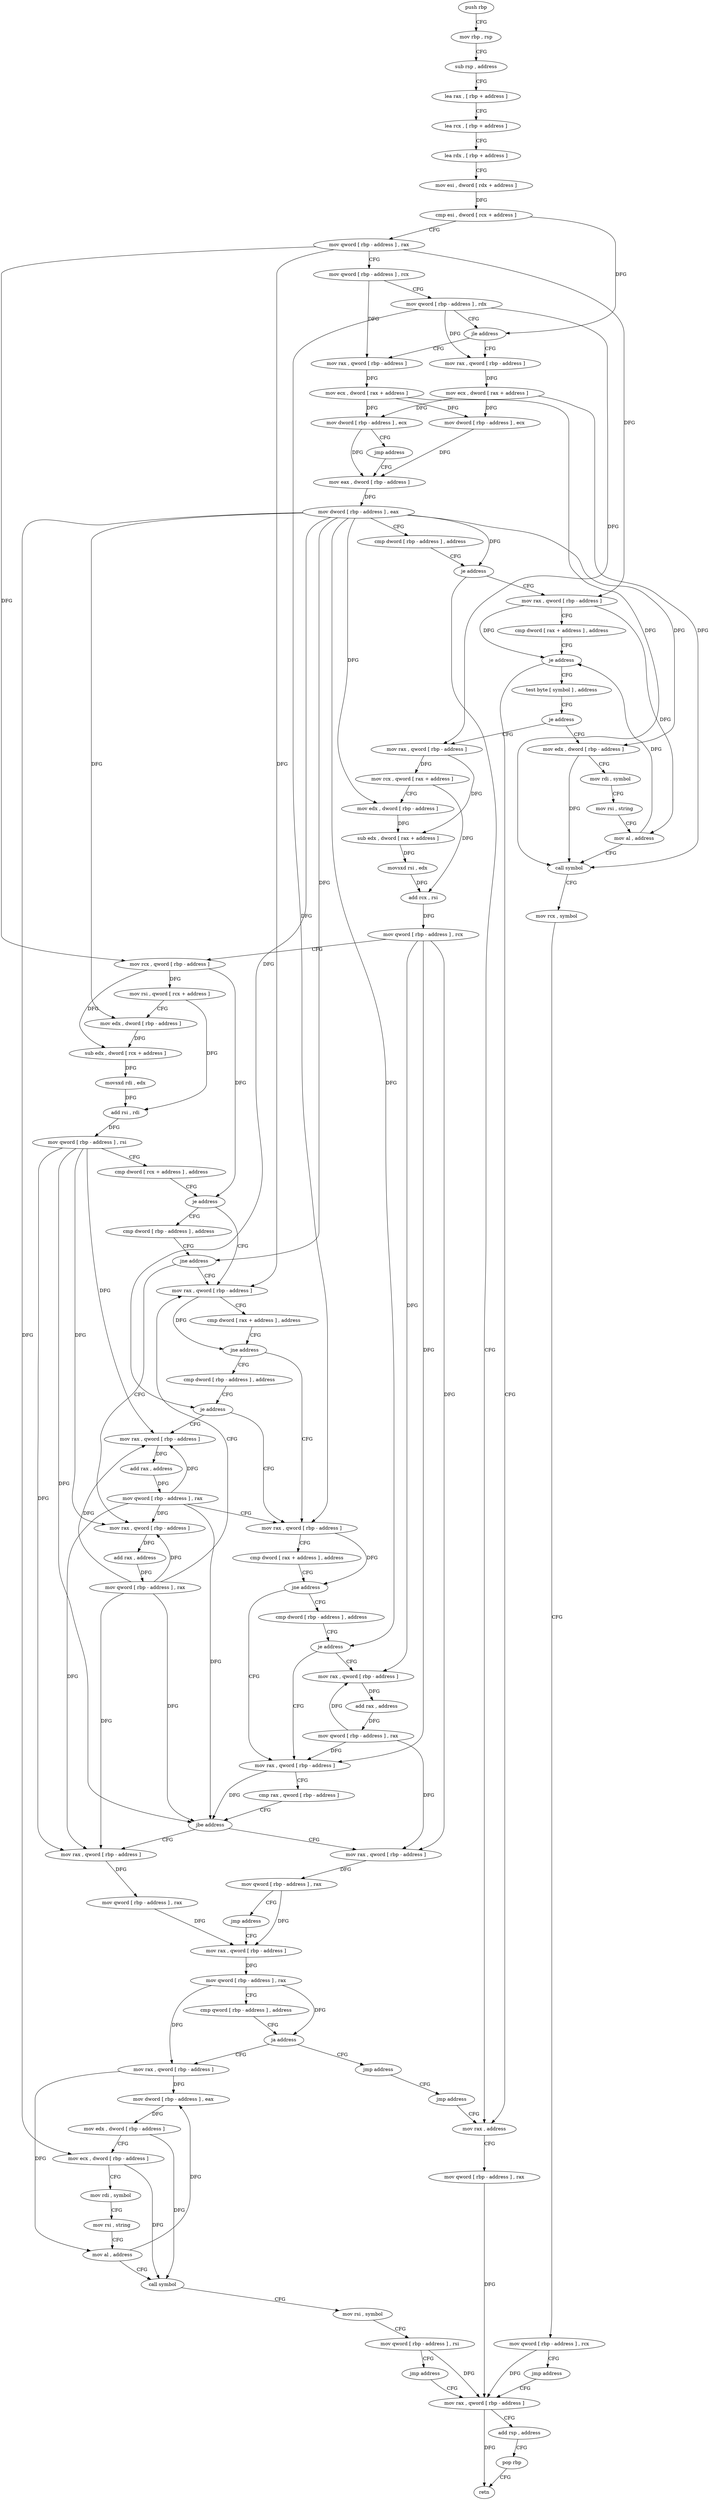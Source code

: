 digraph "func" {
"4207760" [label = "push rbp" ]
"4207761" [label = "mov rbp , rsp" ]
"4207764" [label = "sub rsp , address" ]
"4207768" [label = "lea rax , [ rbp + address ]" ]
"4207772" [label = "lea rcx , [ rbp + address ]" ]
"4207776" [label = "lea rdx , [ rbp + address ]" ]
"4207780" [label = "mov esi , dword [ rdx + address ]" ]
"4207783" [label = "cmp esi , dword [ rcx + address ]" ]
"4207786" [label = "mov qword [ rbp - address ] , rax" ]
"4207790" [label = "mov qword [ rbp - address ] , rcx" ]
"4207794" [label = "mov qword [ rbp - address ] , rdx" ]
"4207798" [label = "jle address" ]
"4207819" [label = "mov rax , qword [ rbp - address ]" ]
"4207804" [label = "mov rax , qword [ rbp - address ]" ]
"4207823" [label = "mov ecx , dword [ rax + address ]" ]
"4207826" [label = "mov dword [ rbp - address ] , ecx" ]
"4207829" [label = "mov eax , dword [ rbp - address ]" ]
"4207808" [label = "mov ecx , dword [ rax + address ]" ]
"4207811" [label = "mov dword [ rbp - address ] , ecx" ]
"4207814" [label = "jmp address" ]
"4208212" [label = "mov rax , address" ]
"4208222" [label = "mov qword [ rbp - address ] , rax" ]
"4208226" [label = "mov rax , qword [ rbp - address ]" ]
"4207848" [label = "mov rax , qword [ rbp - address ]" ]
"4207852" [label = "cmp dword [ rax + address ] , address" ]
"4207859" [label = "je address" ]
"4207865" [label = "test byte [ symbol ] , address" ]
"4207832" [label = "mov dword [ rbp - address ] , eax" ]
"4207835" [label = "cmp dword [ rbp - address ] , address" ]
"4207842" [label = "je address" ]
"4207873" [label = "je address" ]
"4208158" [label = "mov edx , dword [ rbp - address ]" ]
"4207879" [label = "mov rax , qword [ rbp - address ]" ]
"4208161" [label = "mov rdi , symbol" ]
"4208171" [label = "mov rsi , string" ]
"4208181" [label = "mov al , address" ]
"4208183" [label = "call symbol" ]
"4208188" [label = "mov rcx , symbol" ]
"4208198" [label = "mov qword [ rbp - address ] , rcx" ]
"4208202" [label = "jmp address" ]
"4207883" [label = "mov rcx , qword [ rax + address ]" ]
"4207887" [label = "mov edx , dword [ rbp - address ]" ]
"4207890" [label = "sub edx , dword [ rax + address ]" ]
"4207893" [label = "movsxd rsi , edx" ]
"4207896" [label = "add rcx , rsi" ]
"4207899" [label = "mov qword [ rbp - address ] , rcx" ]
"4207903" [label = "mov rcx , qword [ rbp - address ]" ]
"4207907" [label = "mov rsi , qword [ rcx + address ]" ]
"4207911" [label = "mov edx , dword [ rbp - address ]" ]
"4207914" [label = "sub edx , dword [ rcx + address ]" ]
"4207917" [label = "movsxd rdi , edx" ]
"4207920" [label = "add rsi , rdi" ]
"4207923" [label = "mov qword [ rbp - address ] , rsi" ]
"4207927" [label = "cmp dword [ rcx + address ] , address" ]
"4207931" [label = "je address" ]
"4207961" [label = "mov rax , qword [ rbp - address ]" ]
"4207937" [label = "cmp dword [ rbp - address ] , address" ]
"4208230" [label = "add rsp , address" ]
"4208234" [label = "pop rbp" ]
"4208235" [label = "retn" ]
"4207965" [label = "cmp dword [ rax + address ] , address" ]
"4207969" [label = "jne address" ]
"4207999" [label = "mov rax , qword [ rbp - address ]" ]
"4207975" [label = "cmp dword [ rbp - address ] , address" ]
"4207941" [label = "jne address" ]
"4207947" [label = "mov rax , qword [ rbp - address ]" ]
"4208003" [label = "cmp dword [ rax + address ] , address" ]
"4208007" [label = "jne address" ]
"4208037" [label = "mov rax , qword [ rbp - address ]" ]
"4208013" [label = "cmp dword [ rbp - address ] , address" ]
"4207979" [label = "je address" ]
"4207985" [label = "mov rax , qword [ rbp - address ]" ]
"4207951" [label = "add rax , address" ]
"4207957" [label = "mov qword [ rbp - address ] , rax" ]
"4208041" [label = "cmp rax , qword [ rbp - address ]" ]
"4208045" [label = "jbe address" ]
"4208064" [label = "mov rax , qword [ rbp - address ]" ]
"4208051" [label = "mov rax , qword [ rbp - address ]" ]
"4208017" [label = "je address" ]
"4208023" [label = "mov rax , qword [ rbp - address ]" ]
"4207989" [label = "add rax , address" ]
"4207995" [label = "mov qword [ rbp - address ] , rax" ]
"4208068" [label = "mov qword [ rbp - address ] , rax" ]
"4208072" [label = "mov rax , qword [ rbp - address ]" ]
"4208055" [label = "mov qword [ rbp - address ] , rax" ]
"4208059" [label = "jmp address" ]
"4208027" [label = "add rax , address" ]
"4208033" [label = "mov qword [ rbp - address ] , rax" ]
"4208153" [label = "jmp address" ]
"4208207" [label = "jmp address" ]
"4208094" [label = "mov rax , qword [ rbp - address ]" ]
"4208098" [label = "mov dword [ rbp - address ] , eax" ]
"4208101" [label = "mov edx , dword [ rbp - address ]" ]
"4208104" [label = "mov ecx , dword [ rbp - address ]" ]
"4208107" [label = "mov rdi , symbol" ]
"4208117" [label = "mov rsi , string" ]
"4208127" [label = "mov al , address" ]
"4208129" [label = "call symbol" ]
"4208134" [label = "mov rsi , symbol" ]
"4208144" [label = "mov qword [ rbp - address ] , rsi" ]
"4208148" [label = "jmp address" ]
"4208076" [label = "mov qword [ rbp - address ] , rax" ]
"4208080" [label = "cmp qword [ rbp - address ] , address" ]
"4208088" [label = "ja address" ]
"4207760" -> "4207761" [ label = "CFG" ]
"4207761" -> "4207764" [ label = "CFG" ]
"4207764" -> "4207768" [ label = "CFG" ]
"4207768" -> "4207772" [ label = "CFG" ]
"4207772" -> "4207776" [ label = "CFG" ]
"4207776" -> "4207780" [ label = "CFG" ]
"4207780" -> "4207783" [ label = "DFG" ]
"4207783" -> "4207786" [ label = "CFG" ]
"4207783" -> "4207798" [ label = "DFG" ]
"4207786" -> "4207790" [ label = "CFG" ]
"4207786" -> "4207848" [ label = "DFG" ]
"4207786" -> "4207903" [ label = "DFG" ]
"4207786" -> "4207961" [ label = "DFG" ]
"4207790" -> "4207794" [ label = "CFG" ]
"4207790" -> "4207819" [ label = "DFG" ]
"4207794" -> "4207798" [ label = "CFG" ]
"4207794" -> "4207804" [ label = "DFG" ]
"4207794" -> "4207879" [ label = "DFG" ]
"4207794" -> "4207999" [ label = "DFG" ]
"4207798" -> "4207819" [ label = "CFG" ]
"4207798" -> "4207804" [ label = "CFG" ]
"4207819" -> "4207823" [ label = "DFG" ]
"4207804" -> "4207808" [ label = "DFG" ]
"4207823" -> "4207826" [ label = "DFG" ]
"4207823" -> "4207811" [ label = "DFG" ]
"4207823" -> "4208183" [ label = "DFG" ]
"4207826" -> "4207829" [ label = "DFG" ]
"4207829" -> "4207832" [ label = "DFG" ]
"4207808" -> "4207811" [ label = "DFG" ]
"4207808" -> "4207826" [ label = "DFG" ]
"4207808" -> "4208183" [ label = "DFG" ]
"4207811" -> "4207814" [ label = "CFG" ]
"4207811" -> "4207829" [ label = "DFG" ]
"4207814" -> "4207829" [ label = "CFG" ]
"4208212" -> "4208222" [ label = "CFG" ]
"4208222" -> "4208226" [ label = "DFG" ]
"4208226" -> "4208230" [ label = "CFG" ]
"4208226" -> "4208235" [ label = "DFG" ]
"4207848" -> "4207852" [ label = "CFG" ]
"4207848" -> "4207859" [ label = "DFG" ]
"4207848" -> "4208181" [ label = "DFG" ]
"4207852" -> "4207859" [ label = "CFG" ]
"4207859" -> "4208212" [ label = "CFG" ]
"4207859" -> "4207865" [ label = "CFG" ]
"4207865" -> "4207873" [ label = "CFG" ]
"4207832" -> "4207835" [ label = "CFG" ]
"4207832" -> "4207842" [ label = "DFG" ]
"4207832" -> "4208158" [ label = "DFG" ]
"4207832" -> "4207887" [ label = "DFG" ]
"4207832" -> "4207911" [ label = "DFG" ]
"4207832" -> "4207941" [ label = "DFG" ]
"4207832" -> "4207979" [ label = "DFG" ]
"4207832" -> "4208017" [ label = "DFG" ]
"4207832" -> "4208104" [ label = "DFG" ]
"4207835" -> "4207842" [ label = "CFG" ]
"4207842" -> "4208212" [ label = "CFG" ]
"4207842" -> "4207848" [ label = "CFG" ]
"4207873" -> "4208158" [ label = "CFG" ]
"4207873" -> "4207879" [ label = "CFG" ]
"4208158" -> "4208161" [ label = "CFG" ]
"4208158" -> "4208183" [ label = "DFG" ]
"4207879" -> "4207883" [ label = "DFG" ]
"4207879" -> "4207890" [ label = "DFG" ]
"4208161" -> "4208171" [ label = "CFG" ]
"4208171" -> "4208181" [ label = "CFG" ]
"4208181" -> "4208183" [ label = "CFG" ]
"4208181" -> "4207859" [ label = "DFG" ]
"4208183" -> "4208188" [ label = "CFG" ]
"4208188" -> "4208198" [ label = "CFG" ]
"4208198" -> "4208202" [ label = "CFG" ]
"4208198" -> "4208226" [ label = "DFG" ]
"4208202" -> "4208226" [ label = "CFG" ]
"4207883" -> "4207887" [ label = "CFG" ]
"4207883" -> "4207896" [ label = "DFG" ]
"4207887" -> "4207890" [ label = "DFG" ]
"4207890" -> "4207893" [ label = "DFG" ]
"4207893" -> "4207896" [ label = "DFG" ]
"4207896" -> "4207899" [ label = "DFG" ]
"4207899" -> "4207903" [ label = "CFG" ]
"4207899" -> "4208037" [ label = "DFG" ]
"4207899" -> "4208051" [ label = "DFG" ]
"4207899" -> "4208023" [ label = "DFG" ]
"4207903" -> "4207907" [ label = "DFG" ]
"4207903" -> "4207914" [ label = "DFG" ]
"4207903" -> "4207931" [ label = "DFG" ]
"4207907" -> "4207911" [ label = "CFG" ]
"4207907" -> "4207920" [ label = "DFG" ]
"4207911" -> "4207914" [ label = "DFG" ]
"4207914" -> "4207917" [ label = "DFG" ]
"4207917" -> "4207920" [ label = "DFG" ]
"4207920" -> "4207923" [ label = "DFG" ]
"4207923" -> "4207927" [ label = "CFG" ]
"4207923" -> "4207947" [ label = "DFG" ]
"4207923" -> "4208045" [ label = "DFG" ]
"4207923" -> "4207985" [ label = "DFG" ]
"4207923" -> "4208064" [ label = "DFG" ]
"4207927" -> "4207931" [ label = "CFG" ]
"4207931" -> "4207961" [ label = "CFG" ]
"4207931" -> "4207937" [ label = "CFG" ]
"4207961" -> "4207965" [ label = "CFG" ]
"4207961" -> "4207969" [ label = "DFG" ]
"4207937" -> "4207941" [ label = "CFG" ]
"4208230" -> "4208234" [ label = "CFG" ]
"4208234" -> "4208235" [ label = "CFG" ]
"4207965" -> "4207969" [ label = "CFG" ]
"4207969" -> "4207999" [ label = "CFG" ]
"4207969" -> "4207975" [ label = "CFG" ]
"4207999" -> "4208003" [ label = "CFG" ]
"4207999" -> "4208007" [ label = "DFG" ]
"4207975" -> "4207979" [ label = "CFG" ]
"4207941" -> "4207961" [ label = "CFG" ]
"4207941" -> "4207947" [ label = "CFG" ]
"4207947" -> "4207951" [ label = "DFG" ]
"4208003" -> "4208007" [ label = "CFG" ]
"4208007" -> "4208037" [ label = "CFG" ]
"4208007" -> "4208013" [ label = "CFG" ]
"4208037" -> "4208041" [ label = "CFG" ]
"4208037" -> "4208045" [ label = "DFG" ]
"4208013" -> "4208017" [ label = "CFG" ]
"4207979" -> "4207999" [ label = "CFG" ]
"4207979" -> "4207985" [ label = "CFG" ]
"4207985" -> "4207989" [ label = "DFG" ]
"4207951" -> "4207957" [ label = "DFG" ]
"4207957" -> "4207961" [ label = "CFG" ]
"4207957" -> "4207947" [ label = "DFG" ]
"4207957" -> "4208045" [ label = "DFG" ]
"4207957" -> "4207985" [ label = "DFG" ]
"4207957" -> "4208064" [ label = "DFG" ]
"4208041" -> "4208045" [ label = "CFG" ]
"4208045" -> "4208064" [ label = "CFG" ]
"4208045" -> "4208051" [ label = "CFG" ]
"4208064" -> "4208068" [ label = "DFG" ]
"4208051" -> "4208055" [ label = "DFG" ]
"4208017" -> "4208037" [ label = "CFG" ]
"4208017" -> "4208023" [ label = "CFG" ]
"4208023" -> "4208027" [ label = "DFG" ]
"4207989" -> "4207995" [ label = "DFG" ]
"4207995" -> "4207999" [ label = "CFG" ]
"4207995" -> "4207947" [ label = "DFG" ]
"4207995" -> "4208045" [ label = "DFG" ]
"4207995" -> "4207985" [ label = "DFG" ]
"4207995" -> "4208064" [ label = "DFG" ]
"4208068" -> "4208072" [ label = "DFG" ]
"4208072" -> "4208076" [ label = "DFG" ]
"4208055" -> "4208059" [ label = "CFG" ]
"4208055" -> "4208072" [ label = "DFG" ]
"4208059" -> "4208072" [ label = "CFG" ]
"4208027" -> "4208033" [ label = "DFG" ]
"4208033" -> "4208037" [ label = "DFG" ]
"4208033" -> "4208051" [ label = "DFG" ]
"4208033" -> "4208023" [ label = "DFG" ]
"4208153" -> "4208207" [ label = "CFG" ]
"4208207" -> "4208212" [ label = "CFG" ]
"4208094" -> "4208098" [ label = "DFG" ]
"4208094" -> "4208127" [ label = "DFG" ]
"4208098" -> "4208101" [ label = "DFG" ]
"4208101" -> "4208104" [ label = "CFG" ]
"4208101" -> "4208129" [ label = "DFG" ]
"4208104" -> "4208107" [ label = "CFG" ]
"4208104" -> "4208129" [ label = "DFG" ]
"4208107" -> "4208117" [ label = "CFG" ]
"4208117" -> "4208127" [ label = "CFG" ]
"4208127" -> "4208129" [ label = "CFG" ]
"4208127" -> "4208098" [ label = "DFG" ]
"4208129" -> "4208134" [ label = "CFG" ]
"4208134" -> "4208144" [ label = "CFG" ]
"4208144" -> "4208148" [ label = "CFG" ]
"4208144" -> "4208226" [ label = "DFG" ]
"4208148" -> "4208226" [ label = "CFG" ]
"4208076" -> "4208080" [ label = "CFG" ]
"4208076" -> "4208088" [ label = "DFG" ]
"4208076" -> "4208094" [ label = "DFG" ]
"4208080" -> "4208088" [ label = "CFG" ]
"4208088" -> "4208153" [ label = "CFG" ]
"4208088" -> "4208094" [ label = "CFG" ]
}

